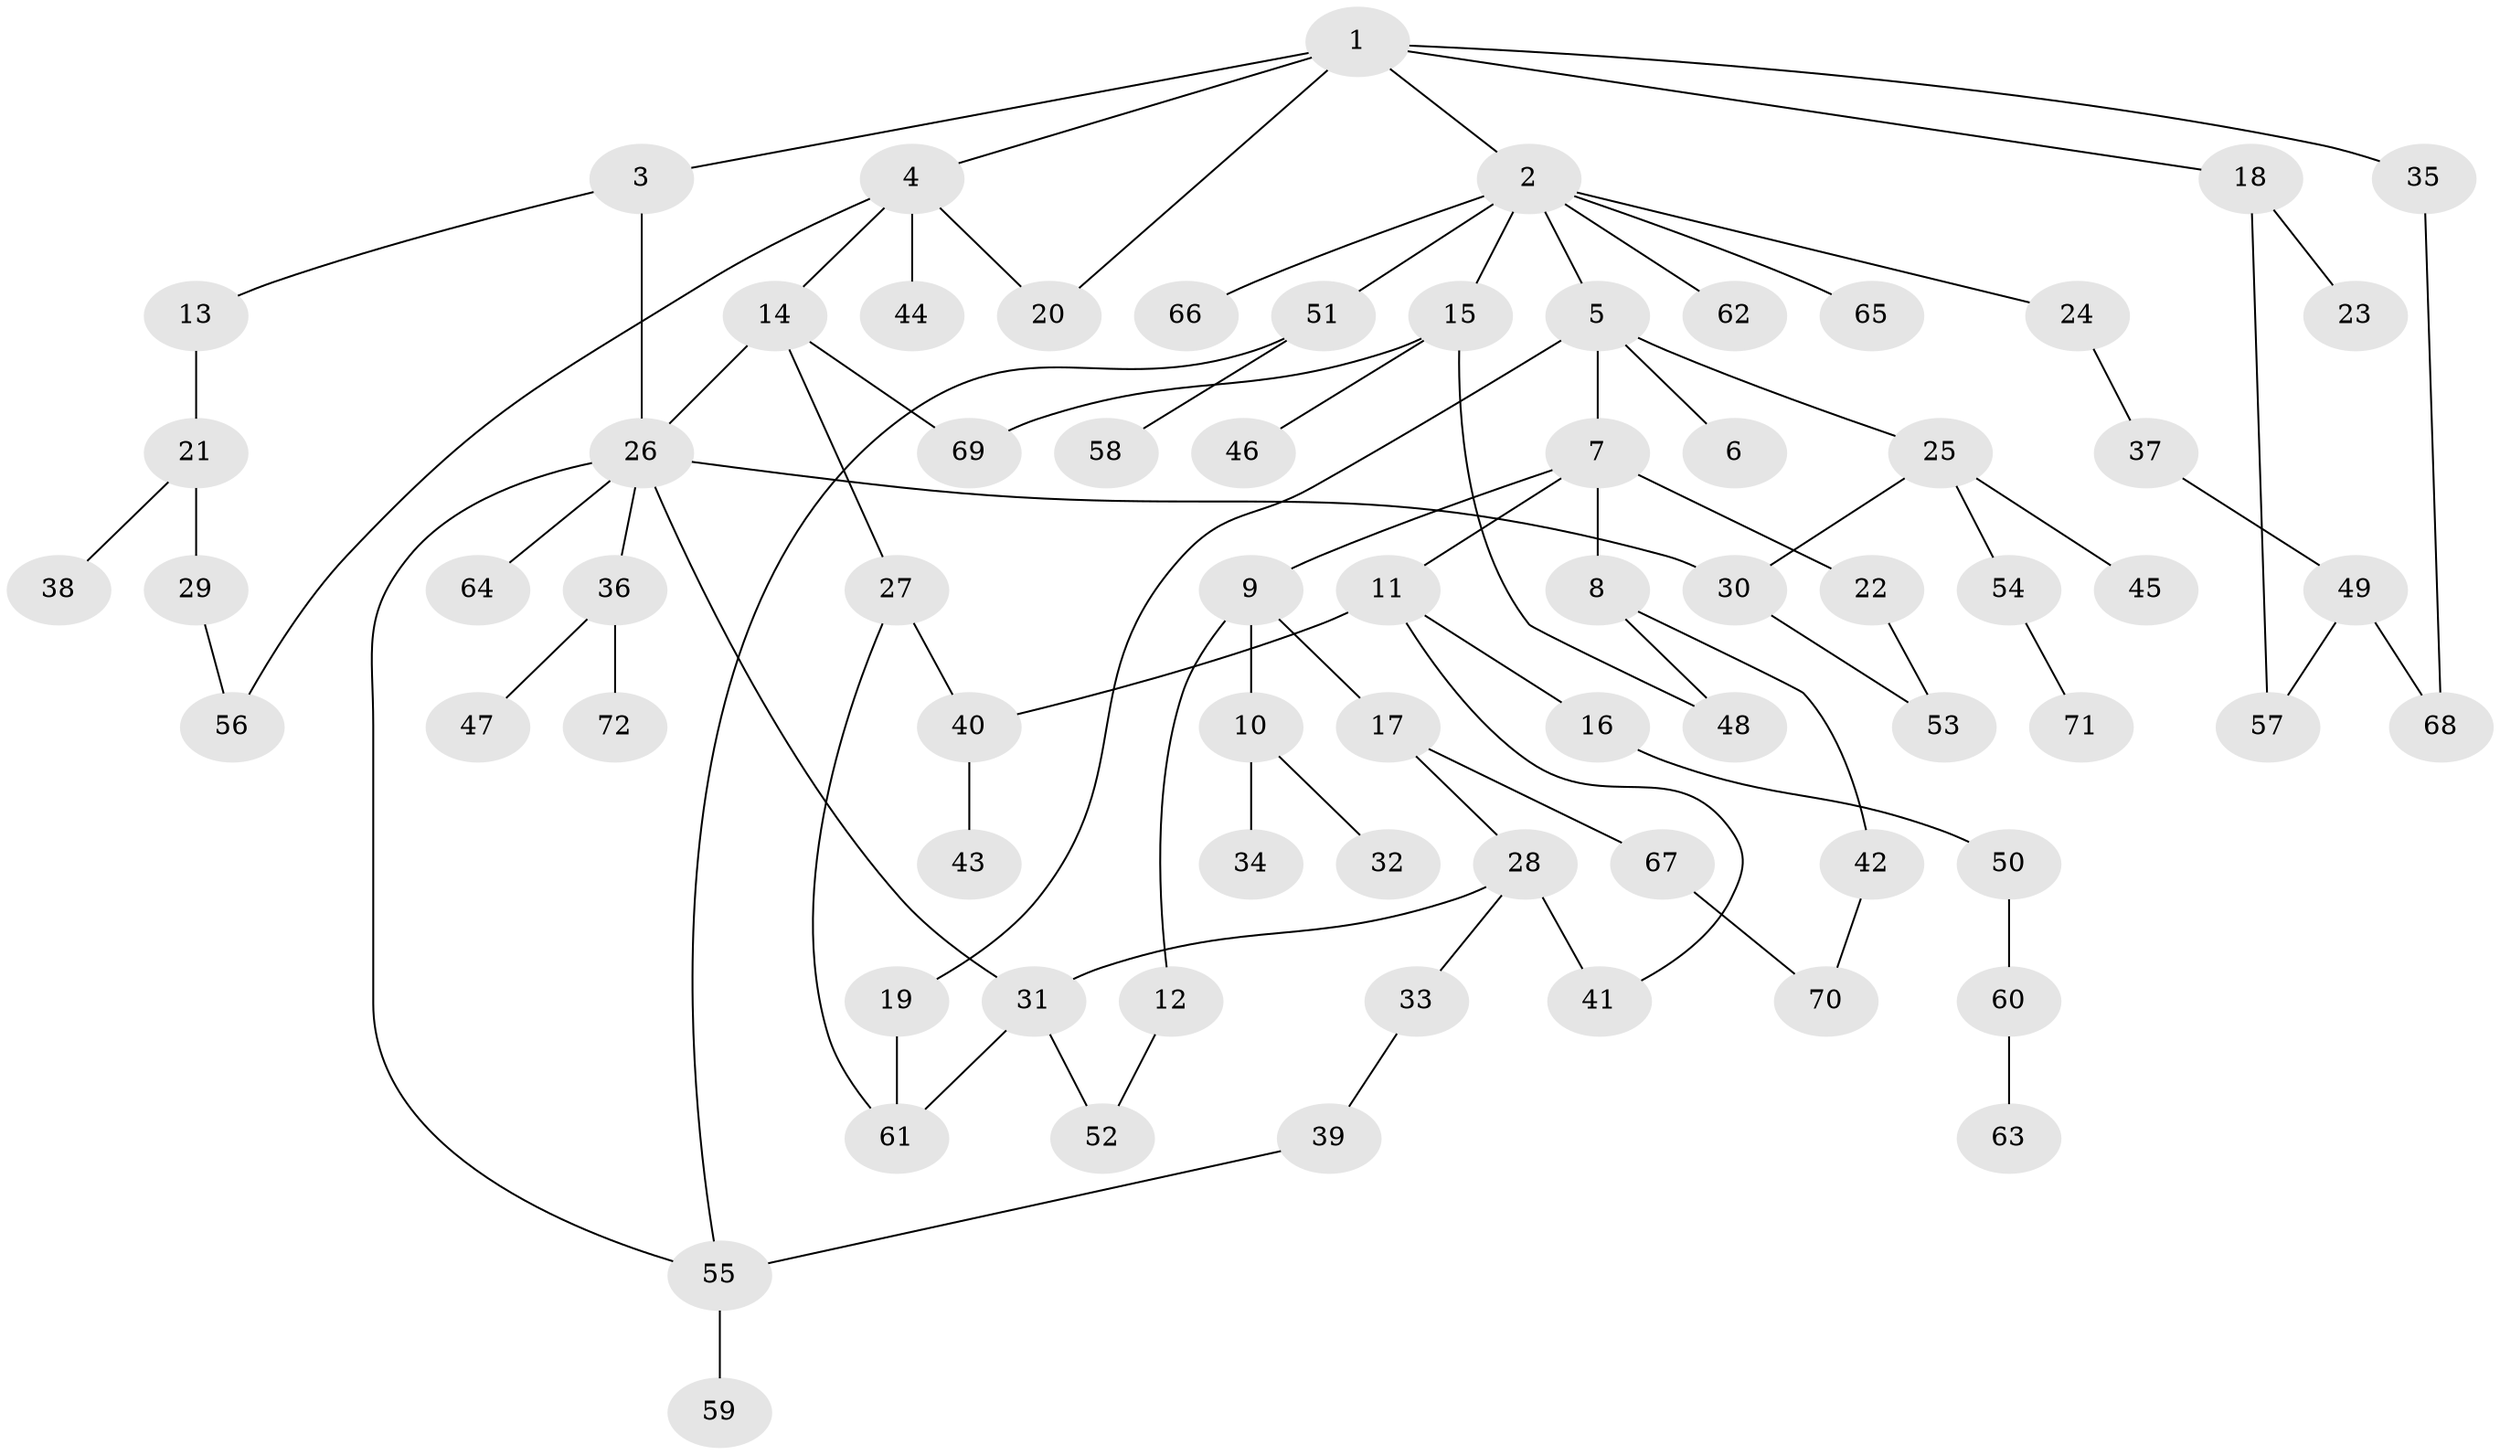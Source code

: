 // Generated by graph-tools (version 1.1) at 2025/01/03/09/25 03:01:07]
// undirected, 72 vertices, 89 edges
graph export_dot {
graph [start="1"]
  node [color=gray90,style=filled];
  1;
  2;
  3;
  4;
  5;
  6;
  7;
  8;
  9;
  10;
  11;
  12;
  13;
  14;
  15;
  16;
  17;
  18;
  19;
  20;
  21;
  22;
  23;
  24;
  25;
  26;
  27;
  28;
  29;
  30;
  31;
  32;
  33;
  34;
  35;
  36;
  37;
  38;
  39;
  40;
  41;
  42;
  43;
  44;
  45;
  46;
  47;
  48;
  49;
  50;
  51;
  52;
  53;
  54;
  55;
  56;
  57;
  58;
  59;
  60;
  61;
  62;
  63;
  64;
  65;
  66;
  67;
  68;
  69;
  70;
  71;
  72;
  1 -- 2;
  1 -- 3;
  1 -- 4;
  1 -- 18;
  1 -- 20;
  1 -- 35;
  2 -- 5;
  2 -- 15;
  2 -- 24;
  2 -- 51;
  2 -- 62;
  2 -- 65;
  2 -- 66;
  3 -- 13;
  3 -- 26;
  4 -- 14;
  4 -- 44;
  4 -- 56;
  4 -- 20;
  5 -- 6;
  5 -- 7;
  5 -- 19;
  5 -- 25;
  7 -- 8;
  7 -- 9;
  7 -- 11;
  7 -- 22;
  8 -- 42;
  8 -- 48;
  9 -- 10;
  9 -- 12;
  9 -- 17;
  10 -- 32;
  10 -- 34;
  11 -- 16;
  11 -- 41;
  11 -- 40;
  12 -- 52;
  13 -- 21;
  14 -- 26;
  14 -- 27;
  14 -- 69;
  15 -- 46;
  15 -- 48;
  15 -- 69;
  16 -- 50;
  17 -- 28;
  17 -- 67;
  18 -- 23;
  18 -- 57;
  19 -- 61;
  21 -- 29;
  21 -- 38;
  22 -- 53;
  24 -- 37;
  25 -- 30;
  25 -- 45;
  25 -- 54;
  26 -- 36;
  26 -- 64;
  26 -- 55;
  26 -- 31;
  26 -- 30;
  27 -- 40;
  27 -- 61;
  28 -- 31;
  28 -- 33;
  28 -- 41;
  29 -- 56;
  30 -- 53;
  31 -- 52;
  31 -- 61;
  33 -- 39;
  35 -- 68;
  36 -- 47;
  36 -- 72;
  37 -- 49;
  39 -- 55;
  40 -- 43;
  42 -- 70;
  49 -- 68;
  49 -- 57;
  50 -- 60;
  51 -- 55;
  51 -- 58;
  54 -- 71;
  55 -- 59;
  60 -- 63;
  67 -- 70;
}
